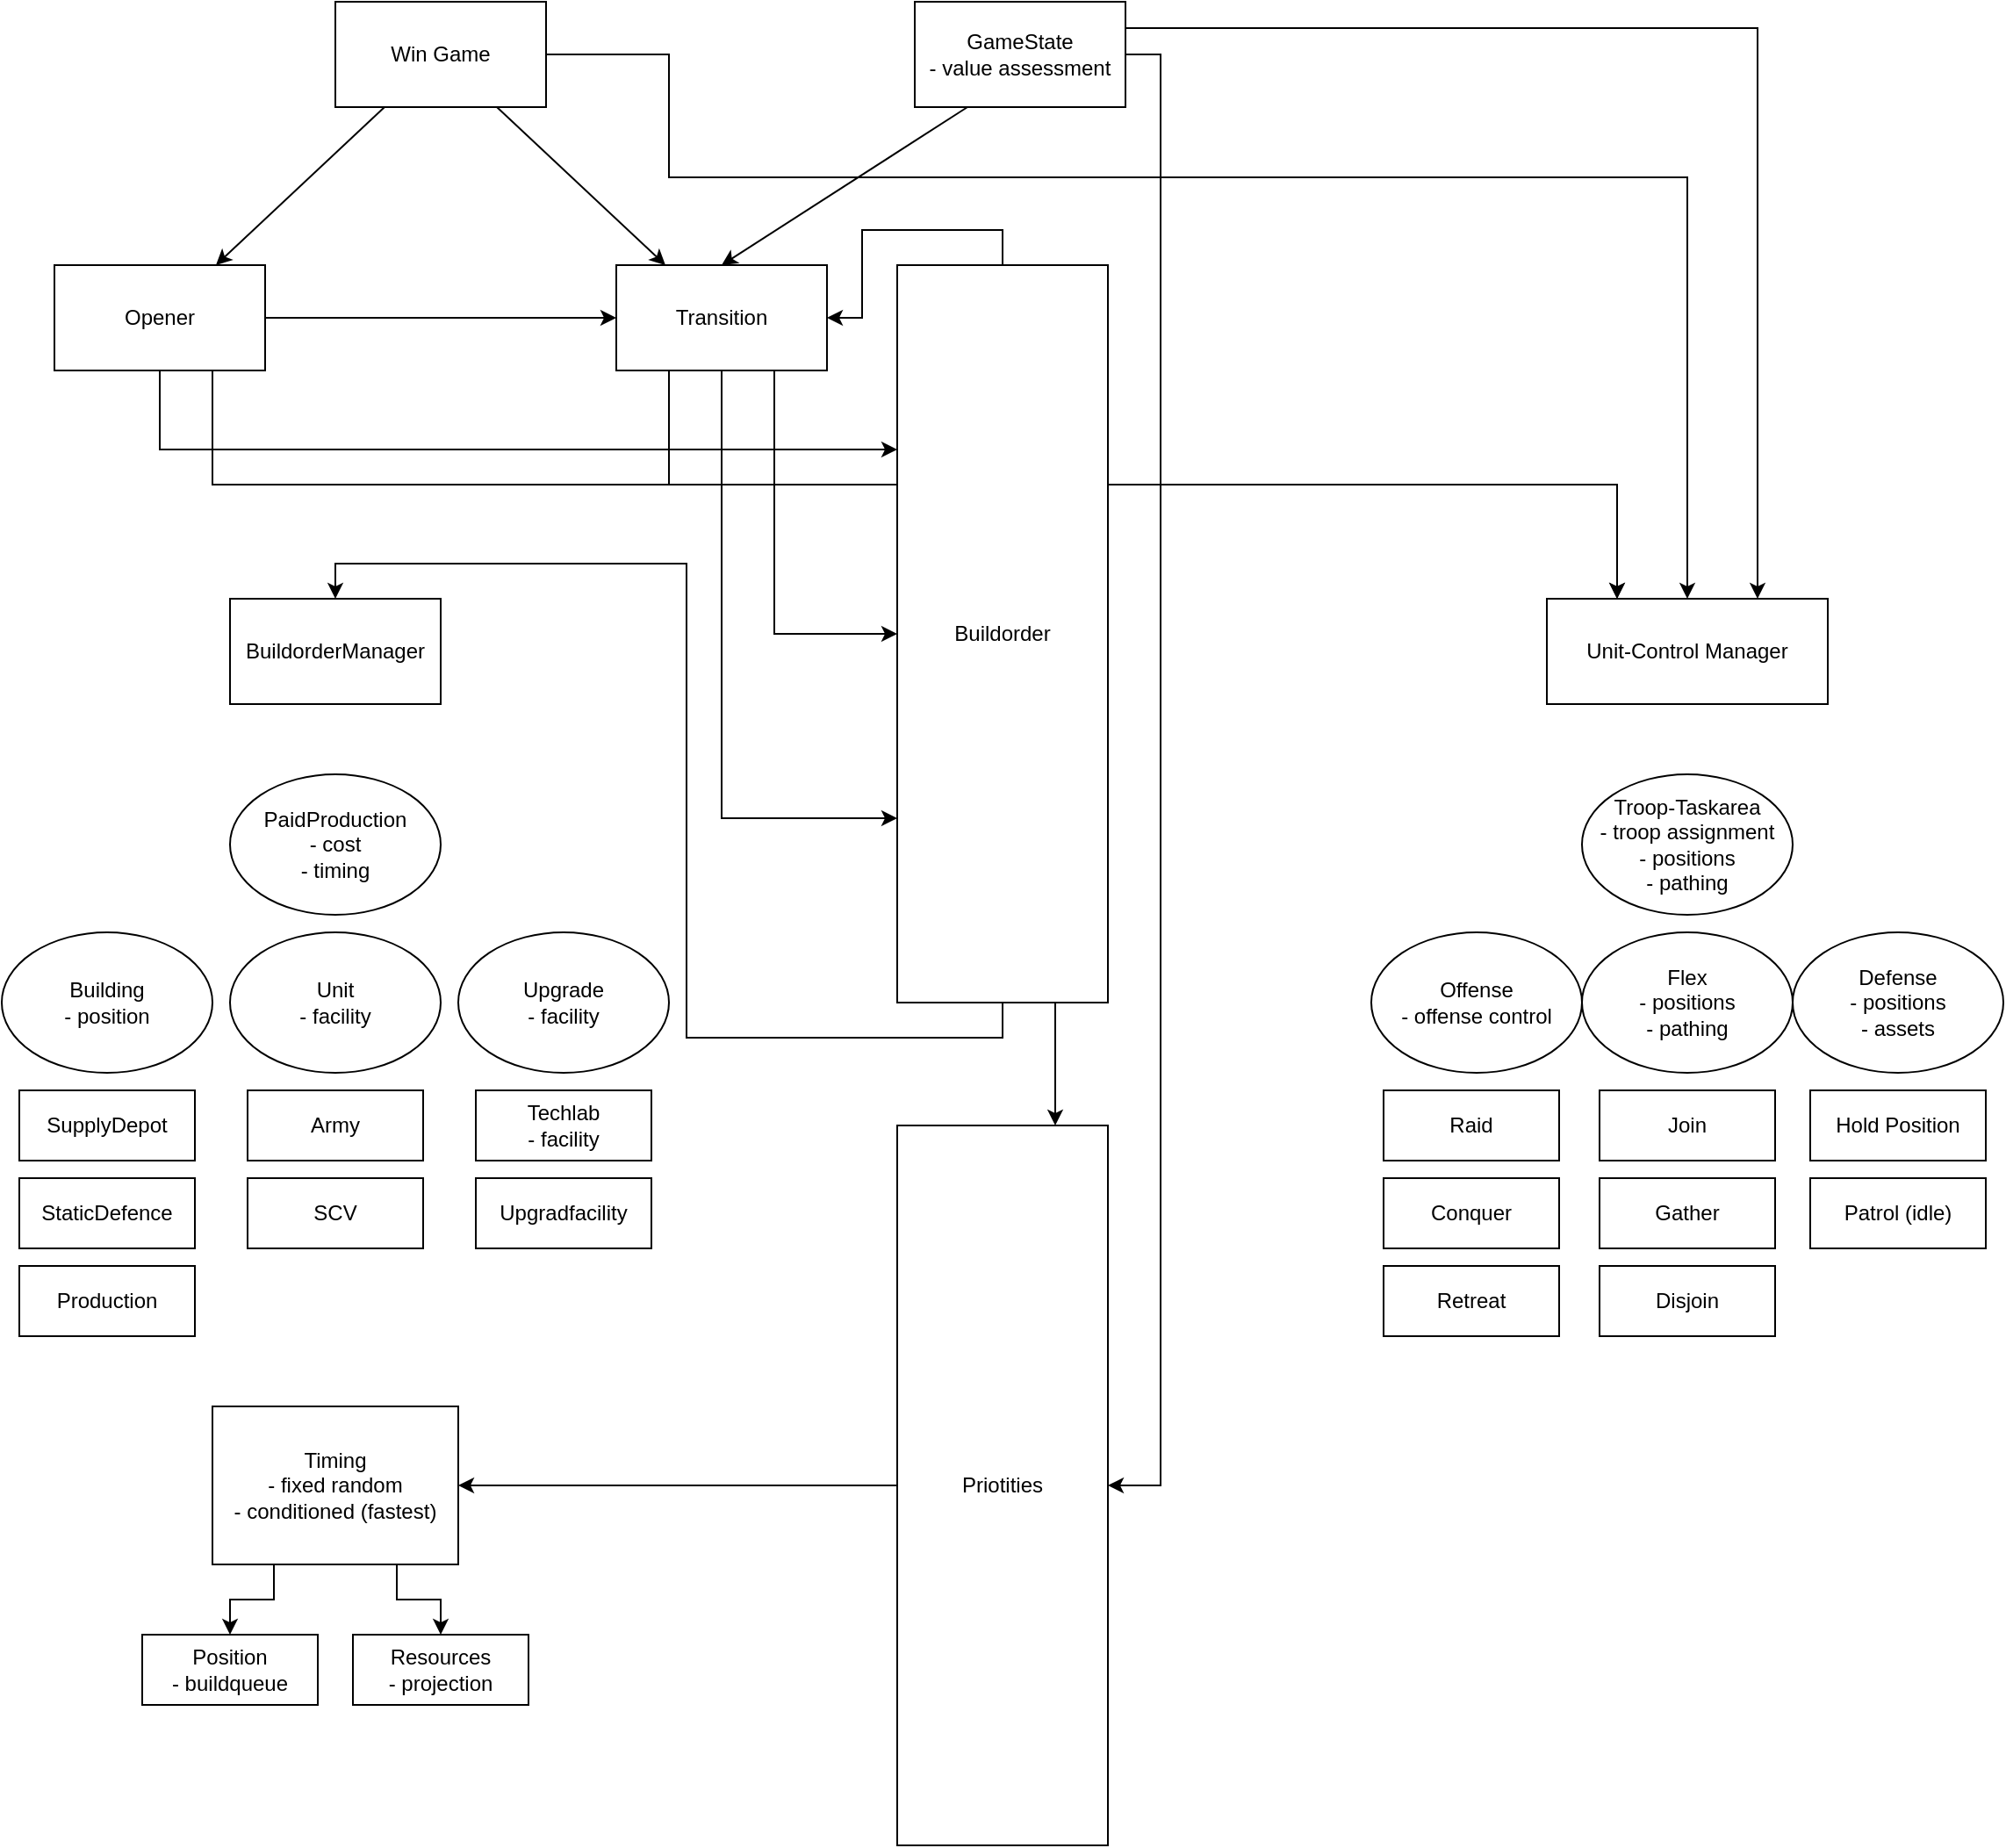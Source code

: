 <mxfile version="22.0.4" type="device">
  <diagram name="Seite-1" id="UOWEdlWzljSKDWlqtR1o">
    <mxGraphModel dx="2074" dy="1110" grid="1" gridSize="10" guides="1" tooltips="1" connect="1" arrows="1" fold="1" page="1" pageScale="1" pageWidth="827" pageHeight="1169" math="0" shadow="0">
      <root>
        <mxCell id="0" />
        <mxCell id="1" parent="0" />
        <mxCell id="_fuEhAQ-aV4Nd_yA150e-54" style="edgeStyle=orthogonalEdgeStyle;rounded=0;orthogonalLoop=1;jettySize=auto;html=1;exitX=1;exitY=0.5;exitDx=0;exitDy=0;" edge="1" parent="1" source="_fuEhAQ-aV4Nd_yA150e-1" target="_fuEhAQ-aV4Nd_yA150e-53">
          <mxGeometry relative="1" as="geometry">
            <Array as="points">
              <mxPoint x="420" y="50" />
              <mxPoint x="420" y="120" />
              <mxPoint x="1000" y="120" />
            </Array>
          </mxGeometry>
        </mxCell>
        <mxCell id="_fuEhAQ-aV4Nd_yA150e-1" value="Win Game" style="rounded=0;whiteSpace=wrap;html=1;" vertex="1" parent="1">
          <mxGeometry x="230" y="20" width="120" height="60" as="geometry" />
        </mxCell>
        <mxCell id="_fuEhAQ-aV4Nd_yA150e-39" style="edgeStyle=orthogonalEdgeStyle;rounded=0;orthogonalLoop=1;jettySize=auto;html=1;exitX=0.5;exitY=1;exitDx=0;exitDy=0;entryX=0;entryY=0.25;entryDx=0;entryDy=0;" edge="1" parent="1" source="_fuEhAQ-aV4Nd_yA150e-2" target="_fuEhAQ-aV4Nd_yA150e-36">
          <mxGeometry relative="1" as="geometry" />
        </mxCell>
        <mxCell id="_fuEhAQ-aV4Nd_yA150e-46" style="edgeStyle=orthogonalEdgeStyle;rounded=0;orthogonalLoop=1;jettySize=auto;html=1;exitX=1;exitY=0.5;exitDx=0;exitDy=0;" edge="1" parent="1" source="_fuEhAQ-aV4Nd_yA150e-2" target="_fuEhAQ-aV4Nd_yA150e-3">
          <mxGeometry relative="1" as="geometry" />
        </mxCell>
        <mxCell id="_fuEhAQ-aV4Nd_yA150e-56" style="edgeStyle=orthogonalEdgeStyle;rounded=0;orthogonalLoop=1;jettySize=auto;html=1;exitX=0.75;exitY=1;exitDx=0;exitDy=0;entryX=0.25;entryY=0;entryDx=0;entryDy=0;" edge="1" parent="1" source="_fuEhAQ-aV4Nd_yA150e-2" target="_fuEhAQ-aV4Nd_yA150e-53">
          <mxGeometry relative="1" as="geometry" />
        </mxCell>
        <mxCell id="_fuEhAQ-aV4Nd_yA150e-2" value="Opener" style="rounded=0;whiteSpace=wrap;html=1;" vertex="1" parent="1">
          <mxGeometry x="70" y="170" width="120" height="60" as="geometry" />
        </mxCell>
        <mxCell id="_fuEhAQ-aV4Nd_yA150e-37" style="edgeStyle=orthogonalEdgeStyle;rounded=0;orthogonalLoop=1;jettySize=auto;html=1;exitX=0.75;exitY=1;exitDx=0;exitDy=0;entryX=0;entryY=0.5;entryDx=0;entryDy=0;" edge="1" parent="1" source="_fuEhAQ-aV4Nd_yA150e-3" target="_fuEhAQ-aV4Nd_yA150e-36">
          <mxGeometry relative="1" as="geometry" />
        </mxCell>
        <mxCell id="_fuEhAQ-aV4Nd_yA150e-38" style="edgeStyle=orthogonalEdgeStyle;rounded=0;orthogonalLoop=1;jettySize=auto;html=1;exitX=0.5;exitY=1;exitDx=0;exitDy=0;entryX=0;entryY=0.75;entryDx=0;entryDy=0;" edge="1" parent="1" source="_fuEhAQ-aV4Nd_yA150e-3" target="_fuEhAQ-aV4Nd_yA150e-36">
          <mxGeometry relative="1" as="geometry" />
        </mxCell>
        <mxCell id="_fuEhAQ-aV4Nd_yA150e-57" style="edgeStyle=orthogonalEdgeStyle;rounded=0;orthogonalLoop=1;jettySize=auto;html=1;exitX=0.25;exitY=1;exitDx=0;exitDy=0;entryX=0.25;entryY=0;entryDx=0;entryDy=0;" edge="1" parent="1" source="_fuEhAQ-aV4Nd_yA150e-3" target="_fuEhAQ-aV4Nd_yA150e-53">
          <mxGeometry relative="1" as="geometry" />
        </mxCell>
        <mxCell id="_fuEhAQ-aV4Nd_yA150e-3" value="Transition" style="rounded=0;whiteSpace=wrap;html=1;" vertex="1" parent="1">
          <mxGeometry x="390" y="170" width="120" height="60" as="geometry" />
        </mxCell>
        <mxCell id="_fuEhAQ-aV4Nd_yA150e-4" value="" style="endArrow=classic;html=1;rounded=0;" edge="1" parent="1" source="_fuEhAQ-aV4Nd_yA150e-1" target="_fuEhAQ-aV4Nd_yA150e-2">
          <mxGeometry width="50" height="50" relative="1" as="geometry">
            <mxPoint x="240" y="290" as="sourcePoint" />
            <mxPoint x="290" y="240" as="targetPoint" />
          </mxGeometry>
        </mxCell>
        <mxCell id="_fuEhAQ-aV4Nd_yA150e-5" value="" style="endArrow=classic;html=1;rounded=0;" edge="1" parent="1" source="_fuEhAQ-aV4Nd_yA150e-1" target="_fuEhAQ-aV4Nd_yA150e-3">
          <mxGeometry width="50" height="50" relative="1" as="geometry">
            <mxPoint x="420" y="360" as="sourcePoint" />
            <mxPoint x="470" y="310" as="targetPoint" />
          </mxGeometry>
        </mxCell>
        <mxCell id="_fuEhAQ-aV4Nd_yA150e-10" value="SupplyDepot" style="rounded=0;whiteSpace=wrap;html=1;" vertex="1" parent="1">
          <mxGeometry x="50" y="640" width="100" height="40" as="geometry" />
        </mxCell>
        <mxCell id="_fuEhAQ-aV4Nd_yA150e-11" value="StaticDefence" style="rounded=0;whiteSpace=wrap;html=1;" vertex="1" parent="1">
          <mxGeometry x="50" y="690" width="100" height="40" as="geometry" />
        </mxCell>
        <mxCell id="_fuEhAQ-aV4Nd_yA150e-12" value="Production" style="rounded=0;whiteSpace=wrap;html=1;" vertex="1" parent="1">
          <mxGeometry x="50" y="740" width="100" height="40" as="geometry" />
        </mxCell>
        <mxCell id="_fuEhAQ-aV4Nd_yA150e-13" value="Building&lt;br&gt;- position" style="ellipse;whiteSpace=wrap;html=1;" vertex="1" parent="1">
          <mxGeometry x="40" y="550" width="120" height="80" as="geometry" />
        </mxCell>
        <mxCell id="_fuEhAQ-aV4Nd_yA150e-14" value="Unit&lt;br&gt;- facility" style="ellipse;whiteSpace=wrap;html=1;" vertex="1" parent="1">
          <mxGeometry x="170" y="550" width="120" height="80" as="geometry" />
        </mxCell>
        <mxCell id="_fuEhAQ-aV4Nd_yA150e-24" value="PaidProduction&lt;br&gt;- cost&lt;br&gt;- timing" style="ellipse;whiteSpace=wrap;html=1;" vertex="1" parent="1">
          <mxGeometry x="170" y="460" width="120" height="80" as="geometry" />
        </mxCell>
        <mxCell id="_fuEhAQ-aV4Nd_yA150e-25" value="Upgrade&lt;br&gt;- facility" style="ellipse;whiteSpace=wrap;html=1;" vertex="1" parent="1">
          <mxGeometry x="300" y="550" width="120" height="80" as="geometry" />
        </mxCell>
        <mxCell id="_fuEhAQ-aV4Nd_yA150e-26" value="Army" style="rounded=0;whiteSpace=wrap;html=1;" vertex="1" parent="1">
          <mxGeometry x="180" y="640" width="100" height="40" as="geometry" />
        </mxCell>
        <mxCell id="_fuEhAQ-aV4Nd_yA150e-27" value="SCV" style="rounded=0;whiteSpace=wrap;html=1;" vertex="1" parent="1">
          <mxGeometry x="180" y="690" width="100" height="40" as="geometry" />
        </mxCell>
        <mxCell id="_fuEhAQ-aV4Nd_yA150e-28" value="Techlab&lt;br&gt;- facility" style="rounded=0;whiteSpace=wrap;html=1;" vertex="1" parent="1">
          <mxGeometry x="310" y="640" width="100" height="40" as="geometry" />
        </mxCell>
        <mxCell id="_fuEhAQ-aV4Nd_yA150e-29" value="Upgradfacility" style="rounded=0;whiteSpace=wrap;html=1;" vertex="1" parent="1">
          <mxGeometry x="310" y="690" width="100" height="40" as="geometry" />
        </mxCell>
        <mxCell id="_fuEhAQ-aV4Nd_yA150e-30" value="Resources&lt;br&gt;- projection" style="rounded=0;whiteSpace=wrap;html=1;" vertex="1" parent="1">
          <mxGeometry x="240" y="950" width="100" height="40" as="geometry" />
        </mxCell>
        <mxCell id="_fuEhAQ-aV4Nd_yA150e-33" style="edgeStyle=orthogonalEdgeStyle;rounded=0;orthogonalLoop=1;jettySize=auto;html=1;exitX=0.25;exitY=1;exitDx=0;exitDy=0;" edge="1" parent="1" source="_fuEhAQ-aV4Nd_yA150e-31" target="_fuEhAQ-aV4Nd_yA150e-32">
          <mxGeometry relative="1" as="geometry" />
        </mxCell>
        <mxCell id="_fuEhAQ-aV4Nd_yA150e-34" style="edgeStyle=orthogonalEdgeStyle;rounded=0;orthogonalLoop=1;jettySize=auto;html=1;exitX=0.75;exitY=1;exitDx=0;exitDy=0;" edge="1" parent="1" source="_fuEhAQ-aV4Nd_yA150e-31" target="_fuEhAQ-aV4Nd_yA150e-30">
          <mxGeometry relative="1" as="geometry" />
        </mxCell>
        <mxCell id="_fuEhAQ-aV4Nd_yA150e-31" value="Timing&lt;br&gt;- fixed random&lt;br&gt;- conditioned (fastest)" style="rounded=0;whiteSpace=wrap;html=1;" vertex="1" parent="1">
          <mxGeometry x="160" y="820" width="140" height="90" as="geometry" />
        </mxCell>
        <mxCell id="_fuEhAQ-aV4Nd_yA150e-32" value="Position&lt;br&gt;- buildqueue" style="rounded=0;whiteSpace=wrap;html=1;" vertex="1" parent="1">
          <mxGeometry x="120" y="950" width="100" height="40" as="geometry" />
        </mxCell>
        <mxCell id="_fuEhAQ-aV4Nd_yA150e-43" style="edgeStyle=orthogonalEdgeStyle;rounded=0;orthogonalLoop=1;jettySize=auto;html=1;exitX=0.5;exitY=1;exitDx=0;exitDy=0;entryX=0.5;entryY=0;entryDx=0;entryDy=0;" edge="1" parent="1" source="_fuEhAQ-aV4Nd_yA150e-36" target="_fuEhAQ-aV4Nd_yA150e-41">
          <mxGeometry relative="1" as="geometry">
            <Array as="points">
              <mxPoint x="610" y="610" />
              <mxPoint x="430" y="610" />
              <mxPoint x="430" y="340" />
              <mxPoint x="230" y="340" />
            </Array>
          </mxGeometry>
        </mxCell>
        <mxCell id="_fuEhAQ-aV4Nd_yA150e-50" style="edgeStyle=orthogonalEdgeStyle;rounded=0;orthogonalLoop=1;jettySize=auto;html=1;exitX=0.75;exitY=1;exitDx=0;exitDy=0;entryX=0.75;entryY=0;entryDx=0;entryDy=0;" edge="1" parent="1" source="_fuEhAQ-aV4Nd_yA150e-36" target="_fuEhAQ-aV4Nd_yA150e-47">
          <mxGeometry relative="1" as="geometry" />
        </mxCell>
        <mxCell id="_fuEhAQ-aV4Nd_yA150e-74" style="edgeStyle=orthogonalEdgeStyle;rounded=0;orthogonalLoop=1;jettySize=auto;html=1;exitX=0.5;exitY=0;exitDx=0;exitDy=0;entryX=1;entryY=0.5;entryDx=0;entryDy=0;" edge="1" parent="1" source="_fuEhAQ-aV4Nd_yA150e-36" target="_fuEhAQ-aV4Nd_yA150e-3">
          <mxGeometry relative="1" as="geometry" />
        </mxCell>
        <mxCell id="_fuEhAQ-aV4Nd_yA150e-36" value="Buildorder" style="rounded=0;whiteSpace=wrap;html=1;" vertex="1" parent="1">
          <mxGeometry x="550" y="170" width="120" height="420" as="geometry" />
        </mxCell>
        <mxCell id="_fuEhAQ-aV4Nd_yA150e-41" value="BuildorderManager" style="rounded=0;whiteSpace=wrap;html=1;" vertex="1" parent="1">
          <mxGeometry x="170" y="360" width="120" height="60" as="geometry" />
        </mxCell>
        <mxCell id="_fuEhAQ-aV4Nd_yA150e-52" style="edgeStyle=orthogonalEdgeStyle;rounded=0;orthogonalLoop=1;jettySize=auto;html=1;exitX=1;exitY=0.5;exitDx=0;exitDy=0;entryX=1;entryY=0.5;entryDx=0;entryDy=0;" edge="1" parent="1" source="_fuEhAQ-aV4Nd_yA150e-44" target="_fuEhAQ-aV4Nd_yA150e-47">
          <mxGeometry relative="1" as="geometry" />
        </mxCell>
        <mxCell id="_fuEhAQ-aV4Nd_yA150e-55" style="edgeStyle=orthogonalEdgeStyle;rounded=0;orthogonalLoop=1;jettySize=auto;html=1;exitX=1;exitY=0.25;exitDx=0;exitDy=0;entryX=0.75;entryY=0;entryDx=0;entryDy=0;" edge="1" parent="1" source="_fuEhAQ-aV4Nd_yA150e-44" target="_fuEhAQ-aV4Nd_yA150e-53">
          <mxGeometry relative="1" as="geometry" />
        </mxCell>
        <mxCell id="_fuEhAQ-aV4Nd_yA150e-44" value="GameState&lt;br&gt;- value assessment" style="rounded=0;whiteSpace=wrap;html=1;" vertex="1" parent="1">
          <mxGeometry x="560" y="20" width="120" height="60" as="geometry" />
        </mxCell>
        <mxCell id="_fuEhAQ-aV4Nd_yA150e-51" style="edgeStyle=orthogonalEdgeStyle;rounded=0;orthogonalLoop=1;jettySize=auto;html=1;exitX=0;exitY=0.5;exitDx=0;exitDy=0;entryX=1;entryY=0.5;entryDx=0;entryDy=0;" edge="1" parent="1" source="_fuEhAQ-aV4Nd_yA150e-47" target="_fuEhAQ-aV4Nd_yA150e-31">
          <mxGeometry relative="1" as="geometry" />
        </mxCell>
        <mxCell id="_fuEhAQ-aV4Nd_yA150e-47" value="Priotities" style="rounded=0;whiteSpace=wrap;html=1;" vertex="1" parent="1">
          <mxGeometry x="550" y="660" width="120" height="410" as="geometry" />
        </mxCell>
        <mxCell id="_fuEhAQ-aV4Nd_yA150e-48" value="" style="endArrow=classic;html=1;rounded=0;entryX=0.5;entryY=0;entryDx=0;entryDy=0;exitX=0.25;exitY=1;exitDx=0;exitDy=0;" edge="1" parent="1" source="_fuEhAQ-aV4Nd_yA150e-44" target="_fuEhAQ-aV4Nd_yA150e-3">
          <mxGeometry width="50" height="50" relative="1" as="geometry">
            <mxPoint x="480" y="110" as="sourcePoint" />
            <mxPoint x="530" y="60" as="targetPoint" />
          </mxGeometry>
        </mxCell>
        <mxCell id="_fuEhAQ-aV4Nd_yA150e-53" value="Unit-Control Manager" style="rounded=0;whiteSpace=wrap;html=1;" vertex="1" parent="1">
          <mxGeometry x="920" y="360" width="160" height="60" as="geometry" />
        </mxCell>
        <mxCell id="_fuEhAQ-aV4Nd_yA150e-58" value="Troop-Taskarea&lt;br&gt;- troop assignment&lt;br&gt;- positions&lt;br&gt;- pathing" style="ellipse;whiteSpace=wrap;html=1;" vertex="1" parent="1">
          <mxGeometry x="940" y="460" width="120" height="80" as="geometry" />
        </mxCell>
        <mxCell id="_fuEhAQ-aV4Nd_yA150e-59" value="Offense&lt;br&gt;- offense control" style="ellipse;whiteSpace=wrap;html=1;" vertex="1" parent="1">
          <mxGeometry x="820" y="550" width="120" height="80" as="geometry" />
        </mxCell>
        <mxCell id="_fuEhAQ-aV4Nd_yA150e-60" value="Defense&lt;br&gt;- positions&lt;br&gt;- assets" style="ellipse;whiteSpace=wrap;html=1;" vertex="1" parent="1">
          <mxGeometry x="1060" y="550" width="120" height="80" as="geometry" />
        </mxCell>
        <mxCell id="_fuEhAQ-aV4Nd_yA150e-61" value="Flex&lt;br&gt;- positions&lt;br&gt;- pathing" style="ellipse;whiteSpace=wrap;html=1;" vertex="1" parent="1">
          <mxGeometry x="940" y="550" width="120" height="80" as="geometry" />
        </mxCell>
        <mxCell id="_fuEhAQ-aV4Nd_yA150e-62" value="Raid" style="rounded=0;whiteSpace=wrap;html=1;" vertex="1" parent="1">
          <mxGeometry x="827" y="640" width="100" height="40" as="geometry" />
        </mxCell>
        <mxCell id="_fuEhAQ-aV4Nd_yA150e-63" value="Conquer" style="rounded=0;whiteSpace=wrap;html=1;" vertex="1" parent="1">
          <mxGeometry x="827" y="690" width="100" height="40" as="geometry" />
        </mxCell>
        <mxCell id="_fuEhAQ-aV4Nd_yA150e-64" value="Retreat" style="rounded=0;whiteSpace=wrap;html=1;" vertex="1" parent="1">
          <mxGeometry x="827" y="740" width="100" height="40" as="geometry" />
        </mxCell>
        <mxCell id="_fuEhAQ-aV4Nd_yA150e-65" value="Join" style="rounded=0;whiteSpace=wrap;html=1;" vertex="1" parent="1">
          <mxGeometry x="950" y="640" width="100" height="40" as="geometry" />
        </mxCell>
        <mxCell id="_fuEhAQ-aV4Nd_yA150e-66" value="Disjoin" style="rounded=0;whiteSpace=wrap;html=1;" vertex="1" parent="1">
          <mxGeometry x="950" y="740" width="100" height="40" as="geometry" />
        </mxCell>
        <mxCell id="_fuEhAQ-aV4Nd_yA150e-67" value="Gather" style="rounded=0;whiteSpace=wrap;html=1;" vertex="1" parent="1">
          <mxGeometry x="950" y="690" width="100" height="40" as="geometry" />
        </mxCell>
        <mxCell id="_fuEhAQ-aV4Nd_yA150e-68" value="Hold Position" style="rounded=0;whiteSpace=wrap;html=1;" vertex="1" parent="1">
          <mxGeometry x="1070" y="640" width="100" height="40" as="geometry" />
        </mxCell>
        <mxCell id="_fuEhAQ-aV4Nd_yA150e-69" value="Patrol (idle)" style="rounded=0;whiteSpace=wrap;html=1;" vertex="1" parent="1">
          <mxGeometry x="1070" y="690" width="100" height="40" as="geometry" />
        </mxCell>
      </root>
    </mxGraphModel>
  </diagram>
</mxfile>
